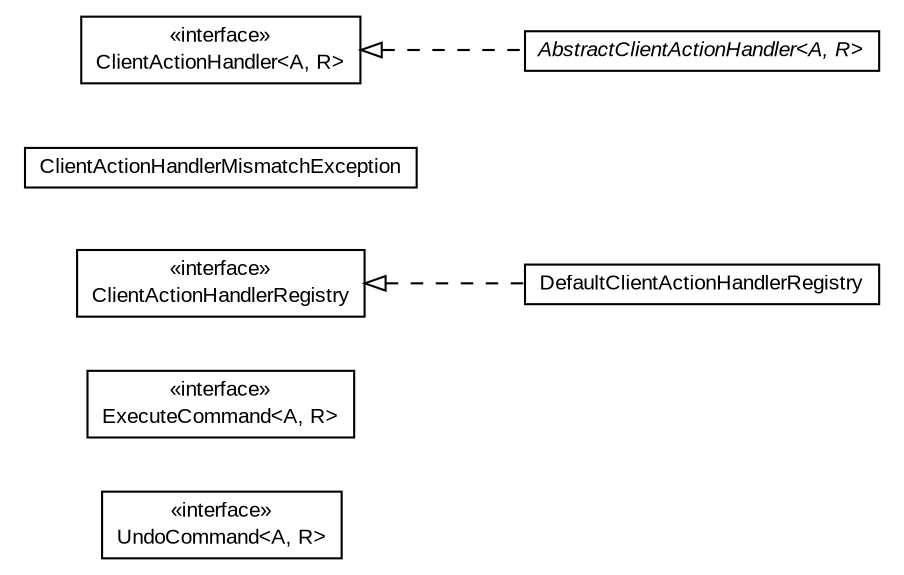 #!/usr/local/bin/dot
#
# Class diagram 
# Generated by UMLGraph version R5_6-24-gf6e263 (http://www.umlgraph.org/)
#

digraph G {
	edge [fontname="arial",fontsize=10,labelfontname="arial",labelfontsize=10];
	node [fontname="arial",fontsize=10,shape=plaintext];
	nodesep=0.25;
	ranksep=0.5;
	rankdir=LR;
	// com.gwtplatform.dispatch.client.actionhandler.UndoCommand<A, R>
	c4443 [label=<<table title="com.gwtplatform.dispatch.client.actionhandler.UndoCommand" border="0" cellborder="1" cellspacing="0" cellpadding="2" port="p" href="./UndoCommand.html">
		<tr><td><table border="0" cellspacing="0" cellpadding="1">
<tr><td align="center" balign="center"> &#171;interface&#187; </td></tr>
<tr><td align="center" balign="center"> UndoCommand&lt;A, R&gt; </td></tr>
		</table></td></tr>
		</table>>, URL="./UndoCommand.html", fontname="arial", fontcolor="black", fontsize=10.0];
	// com.gwtplatform.dispatch.client.actionhandler.ExecuteCommand<A, R>
	c4444 [label=<<table title="com.gwtplatform.dispatch.client.actionhandler.ExecuteCommand" border="0" cellborder="1" cellspacing="0" cellpadding="2" port="p" href="./ExecuteCommand.html">
		<tr><td><table border="0" cellspacing="0" cellpadding="1">
<tr><td align="center" balign="center"> &#171;interface&#187; </td></tr>
<tr><td align="center" balign="center"> ExecuteCommand&lt;A, R&gt; </td></tr>
		</table></td></tr>
		</table>>, URL="./ExecuteCommand.html", fontname="arial", fontcolor="black", fontsize=10.0];
	// com.gwtplatform.dispatch.client.actionhandler.DefaultClientActionHandlerRegistry
	c4445 [label=<<table title="com.gwtplatform.dispatch.client.actionhandler.DefaultClientActionHandlerRegistry" border="0" cellborder="1" cellspacing="0" cellpadding="2" port="p" href="./DefaultClientActionHandlerRegistry.html">
		<tr><td><table border="0" cellspacing="0" cellpadding="1">
<tr><td align="center" balign="center"> DefaultClientActionHandlerRegistry </td></tr>
		</table></td></tr>
		</table>>, URL="./DefaultClientActionHandlerRegistry.html", fontname="arial", fontcolor="black", fontsize=10.0];
	// com.gwtplatform.dispatch.client.actionhandler.ClientActionHandlerRegistry
	c4446 [label=<<table title="com.gwtplatform.dispatch.client.actionhandler.ClientActionHandlerRegistry" border="0" cellborder="1" cellspacing="0" cellpadding="2" port="p" href="./ClientActionHandlerRegistry.html">
		<tr><td><table border="0" cellspacing="0" cellpadding="1">
<tr><td align="center" balign="center"> &#171;interface&#187; </td></tr>
<tr><td align="center" balign="center"> ClientActionHandlerRegistry </td></tr>
		</table></td></tr>
		</table>>, URL="./ClientActionHandlerRegistry.html", fontname="arial", fontcolor="black", fontsize=10.0];
	// com.gwtplatform.dispatch.client.actionhandler.ClientActionHandlerMismatchException
	c4447 [label=<<table title="com.gwtplatform.dispatch.client.actionhandler.ClientActionHandlerMismatchException" border="0" cellborder="1" cellspacing="0" cellpadding="2" port="p" href="./ClientActionHandlerMismatchException.html">
		<tr><td><table border="0" cellspacing="0" cellpadding="1">
<tr><td align="center" balign="center"> ClientActionHandlerMismatchException </td></tr>
		</table></td></tr>
		</table>>, URL="./ClientActionHandlerMismatchException.html", fontname="arial", fontcolor="black", fontsize=10.0];
	// com.gwtplatform.dispatch.client.actionhandler.ClientActionHandler<A, R>
	c4448 [label=<<table title="com.gwtplatform.dispatch.client.actionhandler.ClientActionHandler" border="0" cellborder="1" cellspacing="0" cellpadding="2" port="p" href="./ClientActionHandler.html">
		<tr><td><table border="0" cellspacing="0" cellpadding="1">
<tr><td align="center" balign="center"> &#171;interface&#187; </td></tr>
<tr><td align="center" balign="center"> ClientActionHandler&lt;A, R&gt; </td></tr>
		</table></td></tr>
		</table>>, URL="./ClientActionHandler.html", fontname="arial", fontcolor="black", fontsize=10.0];
	// com.gwtplatform.dispatch.client.actionhandler.AbstractClientActionHandler<A, R>
	c4449 [label=<<table title="com.gwtplatform.dispatch.client.actionhandler.AbstractClientActionHandler" border="0" cellborder="1" cellspacing="0" cellpadding="2" port="p" href="./AbstractClientActionHandler.html">
		<tr><td><table border="0" cellspacing="0" cellpadding="1">
<tr><td align="center" balign="center"><font face="arial italic"> AbstractClientActionHandler&lt;A, R&gt; </font></td></tr>
		</table></td></tr>
		</table>>, URL="./AbstractClientActionHandler.html", fontname="arial", fontcolor="black", fontsize=10.0];
	//com.gwtplatform.dispatch.client.actionhandler.DefaultClientActionHandlerRegistry implements com.gwtplatform.dispatch.client.actionhandler.ClientActionHandlerRegistry
	c4446:p -> c4445:p [dir=back,arrowtail=empty,style=dashed];
	//com.gwtplatform.dispatch.client.actionhandler.AbstractClientActionHandler<A, R> implements com.gwtplatform.dispatch.client.actionhandler.ClientActionHandler<A, R>
	c4448:p -> c4449:p [dir=back,arrowtail=empty,style=dashed];
}

